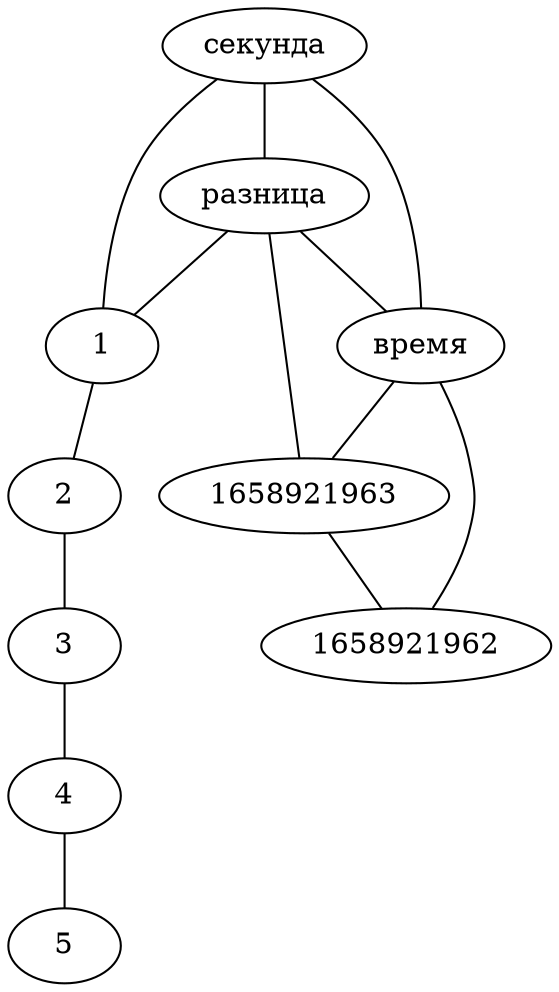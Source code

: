 strict graph G {
"1" -- "2"
"2" -- "3"
"3" -- "4"
"4" -- "5"
"время" -- "1658921962"
"время" -- "1658921963"
"разница" -- "1"
"разница" -- "1658921963"
"1658921963" -- "1658921962"
"секунда" -- "1"
"секунда" -- "разница"
"секунда" -- "время"
"разница" -- "время"
}
